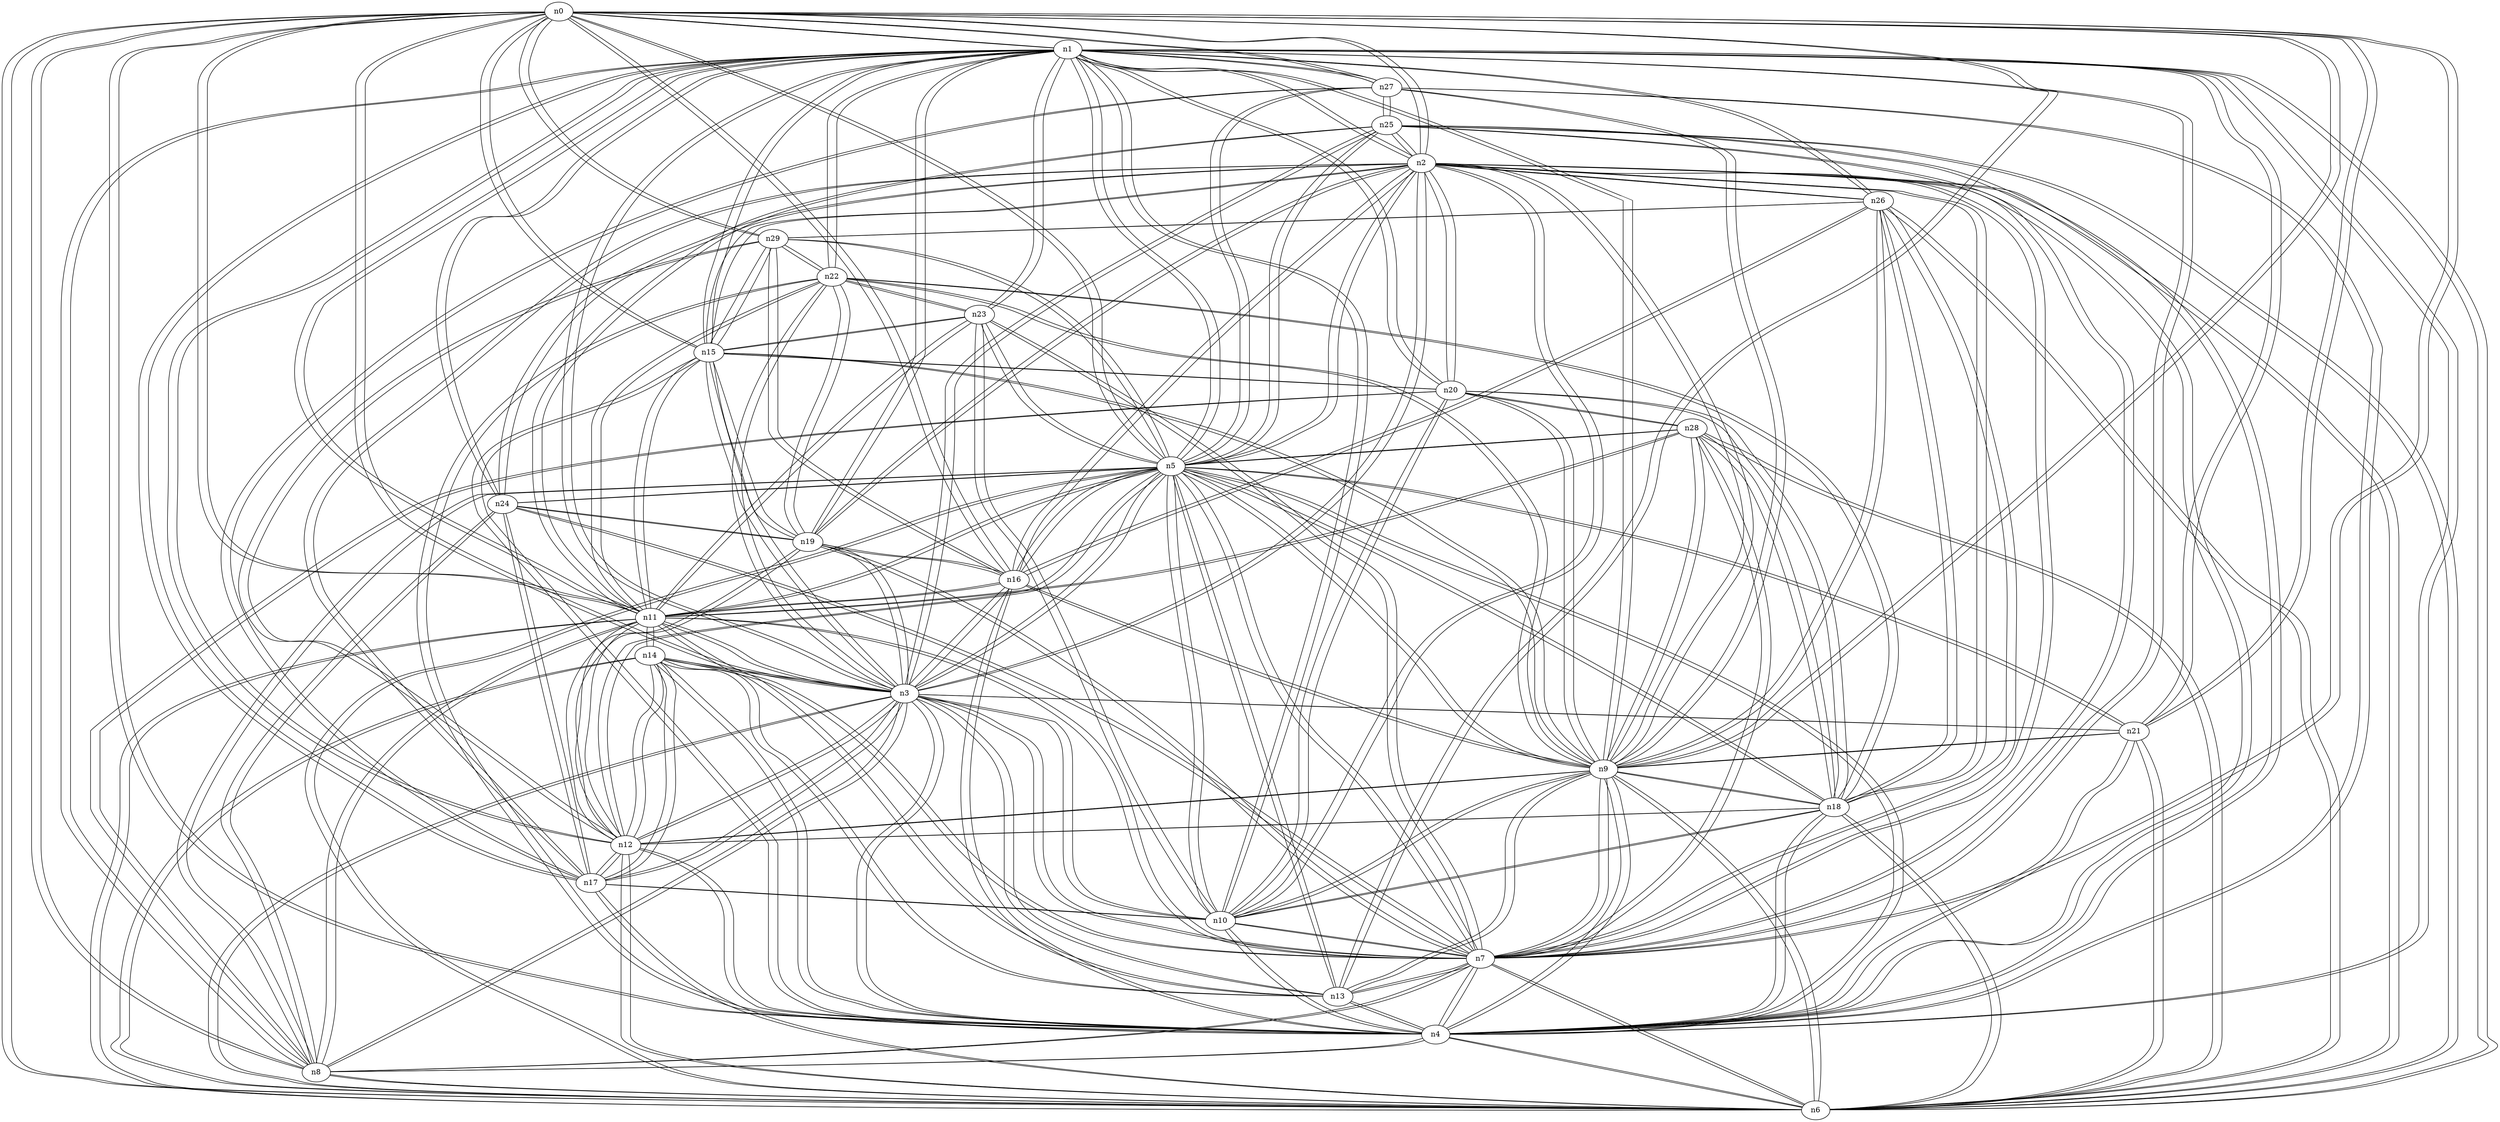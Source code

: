 graph {
n0;
n1;
n2;
n3;
n4;
n5;
n6;
n7;
n8;
n9;
n10;
n11;
n12;
n13;
n14;
n15;
n16;
n17;
n18;
n19;
n20;
n21;
n22;
n23;
n24;
n25;
n26;
n27;
n28;
n29;
n0 -- n5;
n0 -- n3;
n0 -- n27;
n0 -- n9;
n0 -- n4;
n0 -- n16;
n0 -- n21;
n0 -- n8;
n0 -- n6;
n0 -- n15;
n0 -- n1;
n0 -- n2;
n0 -- n11;
n0 -- n7;
n0 -- n13;
n0 -- n29;
n1 -- n0;
n1 -- n22;
n1 -- n5;
n1 -- n23;
n1 -- n3;
n1 -- n27;
n1 -- n9;
n1 -- n12;
n1 -- n19;
n1 -- n24;
n1 -- n4;
n1 -- n21;
n1 -- n8;
n1 -- n26;
n1 -- n6;
n1 -- n15;
n1 -- n17;
n1 -- n2;
n1 -- n11;
n1 -- n7;
n1 -- n20;
n1 -- n10;
n2 -- n0;
n2 -- n5;
n2 -- n3;
n2 -- n9;
n2 -- n19;
n2 -- n24;
n2 -- n4;
n2 -- n16;
n2 -- n26;
n2 -- n6;
n2 -- n15;
n2 -- n17;
n2 -- n1;
n2 -- n7;
n2 -- n18;
n2 -- n20;
n2 -- n25;
n2 -- n10;
n3 -- n0;
n3 -- n22;
n3 -- n5;
n3 -- n12;
n3 -- n19;
n3 -- n4;
n3 -- n16;
n3 -- n21;
n3 -- n8;
n3 -- n6;
n3 -- n15;
n3 -- n17;
n3 -- n1;
n3 -- n2;
n3 -- n11;
n3 -- n7;
n3 -- n14;
n3 -- n13;
n3 -- n25;
n3 -- n10;
n4 -- n0;
n4 -- n22;
n4 -- n5;
n4 -- n3;
n4 -- n27;
n4 -- n9;
n4 -- n12;
n4 -- n16;
n4 -- n21;
n4 -- n8;
n4 -- n6;
n4 -- n15;
n4 -- n1;
n4 -- n2;
n4 -- n7;
n4 -- n14;
n4 -- n18;
n4 -- n13;
n4 -- n25;
n4 -- n10;
n5 -- n0;
n5 -- n23;
n5 -- n3;
n5 -- n27;
n5 -- n9;
n5 -- n12;
n5 -- n24;
n5 -- n4;
n5 -- n16;
n5 -- n21;
n5 -- n8;
n5 -- n6;
n5 -- n1;
n5 -- n2;
n5 -- n11;
n5 -- n28;
n5 -- n7;
n5 -- n18;
n5 -- n13;
n5 -- n29;
n5 -- n25;
n5 -- n10;
n6 -- n0;
n6 -- n5;
n6 -- n3;
n6 -- n9;
n6 -- n12;
n6 -- n4;
n6 -- n21;
n6 -- n8;
n6 -- n26;
n6 -- n17;
n6 -- n1;
n6 -- n2;
n6 -- n11;
n6 -- n28;
n6 -- n7;
n6 -- n14;
n6 -- n18;
n6 -- n25;
n7 -- n0;
n7 -- n5;
n7 -- n23;
n7 -- n3;
n7 -- n9;
n7 -- n19;
n7 -- n24;
n7 -- n4;
n7 -- n8;
n7 -- n26;
n7 -- n6;
n7 -- n1;
n7 -- n2;
n7 -- n11;
n7 -- n28;
n7 -- n14;
n7 -- n13;
n7 -- n25;
n7 -- n10;
n8 -- n0;
n8 -- n5;
n8 -- n6;
n8 -- n1;
n8 -- n3;
n8 -- n11;
n8 -- n24;
n8 -- n7;
n8 -- n20;
n8 -- n4;
n9 -- n0;
n9 -- n22;
n9 -- n5;
n9 -- n27;
n9 -- n12;
n9 -- n4;
n9 -- n16;
n9 -- n21;
n9 -- n26;
n9 -- n6;
n9 -- n15;
n9 -- n1;
n9 -- n2;
n9 -- n28;
n9 -- n7;
n9 -- n18;
n9 -- n13;
n9 -- n20;
n9 -- n10;
n10 -- n5;
n10 -- n23;
n10 -- n17;
n10 -- n1;
n10 -- n2;
n10 -- n3;
n10 -- n9;
n10 -- n7;
n10 -- n18;
n10 -- n20;
n10 -- n4;
n11 -- n0;
n11 -- n22;
n11 -- n5;
n11 -- n23;
n11 -- n3;
n11 -- n12;
n11 -- n16;
n11 -- n8;
n11 -- n6;
n11 -- n15;
n11 -- n1;
n11 -- n28;
n11 -- n7;
n11 -- n14;
n11 -- n13;
n11 -- n25;
n12 -- n5;
n12 -- n6;
n12 -- n17;
n12 -- n1;
n12 -- n3;
n12 -- n9;
n12 -- n11;
n12 -- n19;
n12 -- n14;
n12 -- n18;
n12 -- n29;
n12 -- n4;
n13 -- n0;
n13 -- n5;
n13 -- n3;
n13 -- n11;
n13 -- n9;
n13 -- n7;
n13 -- n14;
n13 -- n4;
n14 -- n6;
n14 -- n17;
n14 -- n3;
n14 -- n11;
n14 -- n12;
n14 -- n7;
n14 -- n13;
n14 -- n4;
n15 -- n0;
n15 -- n23;
n15 -- n1;
n15 -- n2;
n15 -- n3;
n15 -- n11;
n15 -- n9;
n15 -- n19;
n15 -- n29;
n15 -- n20;
n15 -- n4;
n16 -- n0;
n16 -- n26;
n16 -- n5;
n16 -- n2;
n16 -- n3;
n16 -- n9;
n16 -- n11;
n16 -- n19;
n16 -- n29;
n16 -- n4;
n17 -- n6;
n17 -- n1;
n17 -- n2;
n17 -- n3;
n17 -- n27;
n17 -- n12;
n17 -- n24;
n17 -- n14;
n17 -- n10;
n18 -- n22;
n18 -- n26;
n18 -- n5;
n18 -- n6;
n18 -- n2;
n18 -- n9;
n18 -- n12;
n18 -- n28;
n18 -- n20;
n18 -- n4;
n18 -- n10;
n19 -- n22;
n19 -- n15;
n19 -- n1;
n19 -- n2;
n19 -- n3;
n19 -- n12;
n19 -- n24;
n19 -- n7;
n19 -- n16;
n20 -- n15;
n20 -- n1;
n20 -- n2;
n20 -- n9;
n20 -- n28;
n20 -- n18;
n20 -- n8;
n20 -- n10;
n21 -- n0;
n21 -- n5;
n21 -- n6;
n21 -- n1;
n21 -- n3;
n21 -- n9;
n21 -- n4;
n22 -- n23;
n22 -- n1;
n22 -- n3;
n22 -- n9;
n22 -- n11;
n22 -- n19;
n22 -- n18;
n22 -- n29;
n22 -- n4;
n23 -- n22;
n23 -- n5;
n23 -- n15;
n23 -- n1;
n23 -- n11;
n23 -- n7;
n23 -- n10;
n24 -- n5;
n24 -- n17;
n24 -- n1;
n24 -- n2;
n24 -- n19;
n24 -- n7;
n24 -- n8;
n25 -- n5;
n25 -- n6;
n25 -- n2;
n25 -- n3;
n25 -- n27;
n25 -- n11;
n25 -- n7;
n25 -- n4;
n26 -- n6;
n26 -- n1;
n26 -- n2;
n26 -- n9;
n26 -- n18;
n26 -- n7;
n26 -- n29;
n26 -- n16;
n27 -- n0;
n27 -- n5;
n27 -- n17;
n27 -- n1;
n27 -- n9;
n27 -- n25;
n27 -- n4;
n28 -- n5;
n28 -- n6;
n28 -- n11;
n28 -- n9;
n28 -- n7;
n28 -- n18;
n28 -- n20;
n29 -- n0;
n29 -- n26;
n29 -- n22;
n29 -- n5;
n29 -- n15;
n29 -- n12;
n29 -- n16;
}

